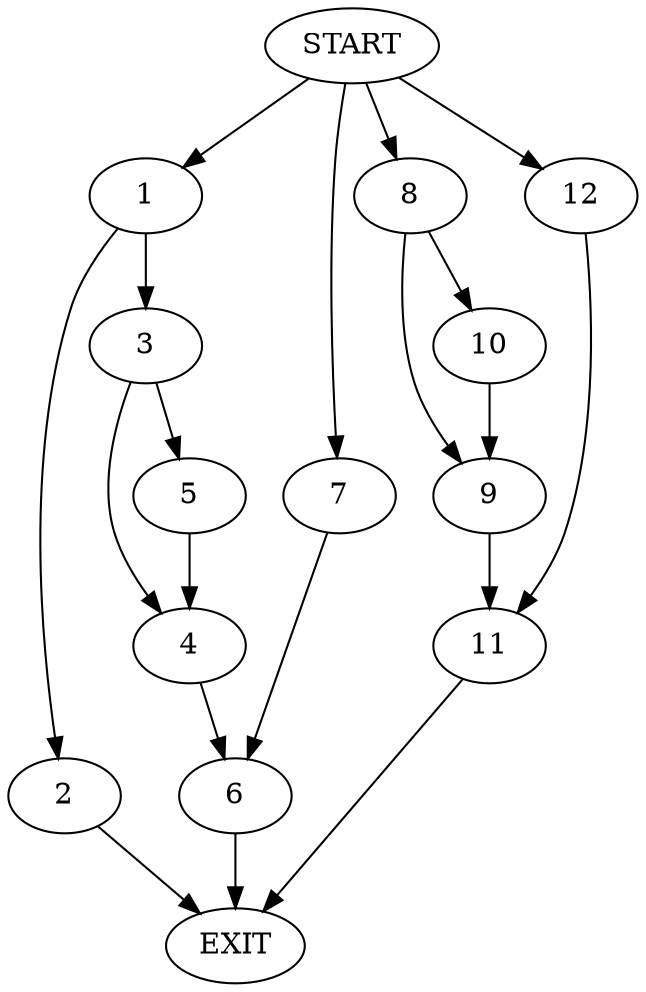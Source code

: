 digraph {
0 [label="START"]
13 [label="EXIT"]
0 -> 1
1 -> 2
1 -> 3
3 -> 4
3 -> 5
2 -> 13
5 -> 4
4 -> 6
6 -> 13
0 -> 7
7 -> 6
0 -> 8
8 -> 9
8 -> 10
9 -> 11
10 -> 9
11 -> 13
0 -> 12
12 -> 11
}
